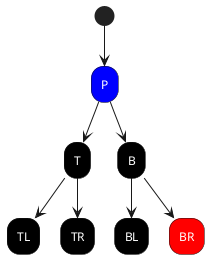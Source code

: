 @startuml

skinparam activity{
FontName Impact
FontColor white
backgroundcolor black
}

(*) --> P#BLUE
P --> T
P --> B
T --> TL
T --> TR
B --> BL
B --> BR#RED


@enduml